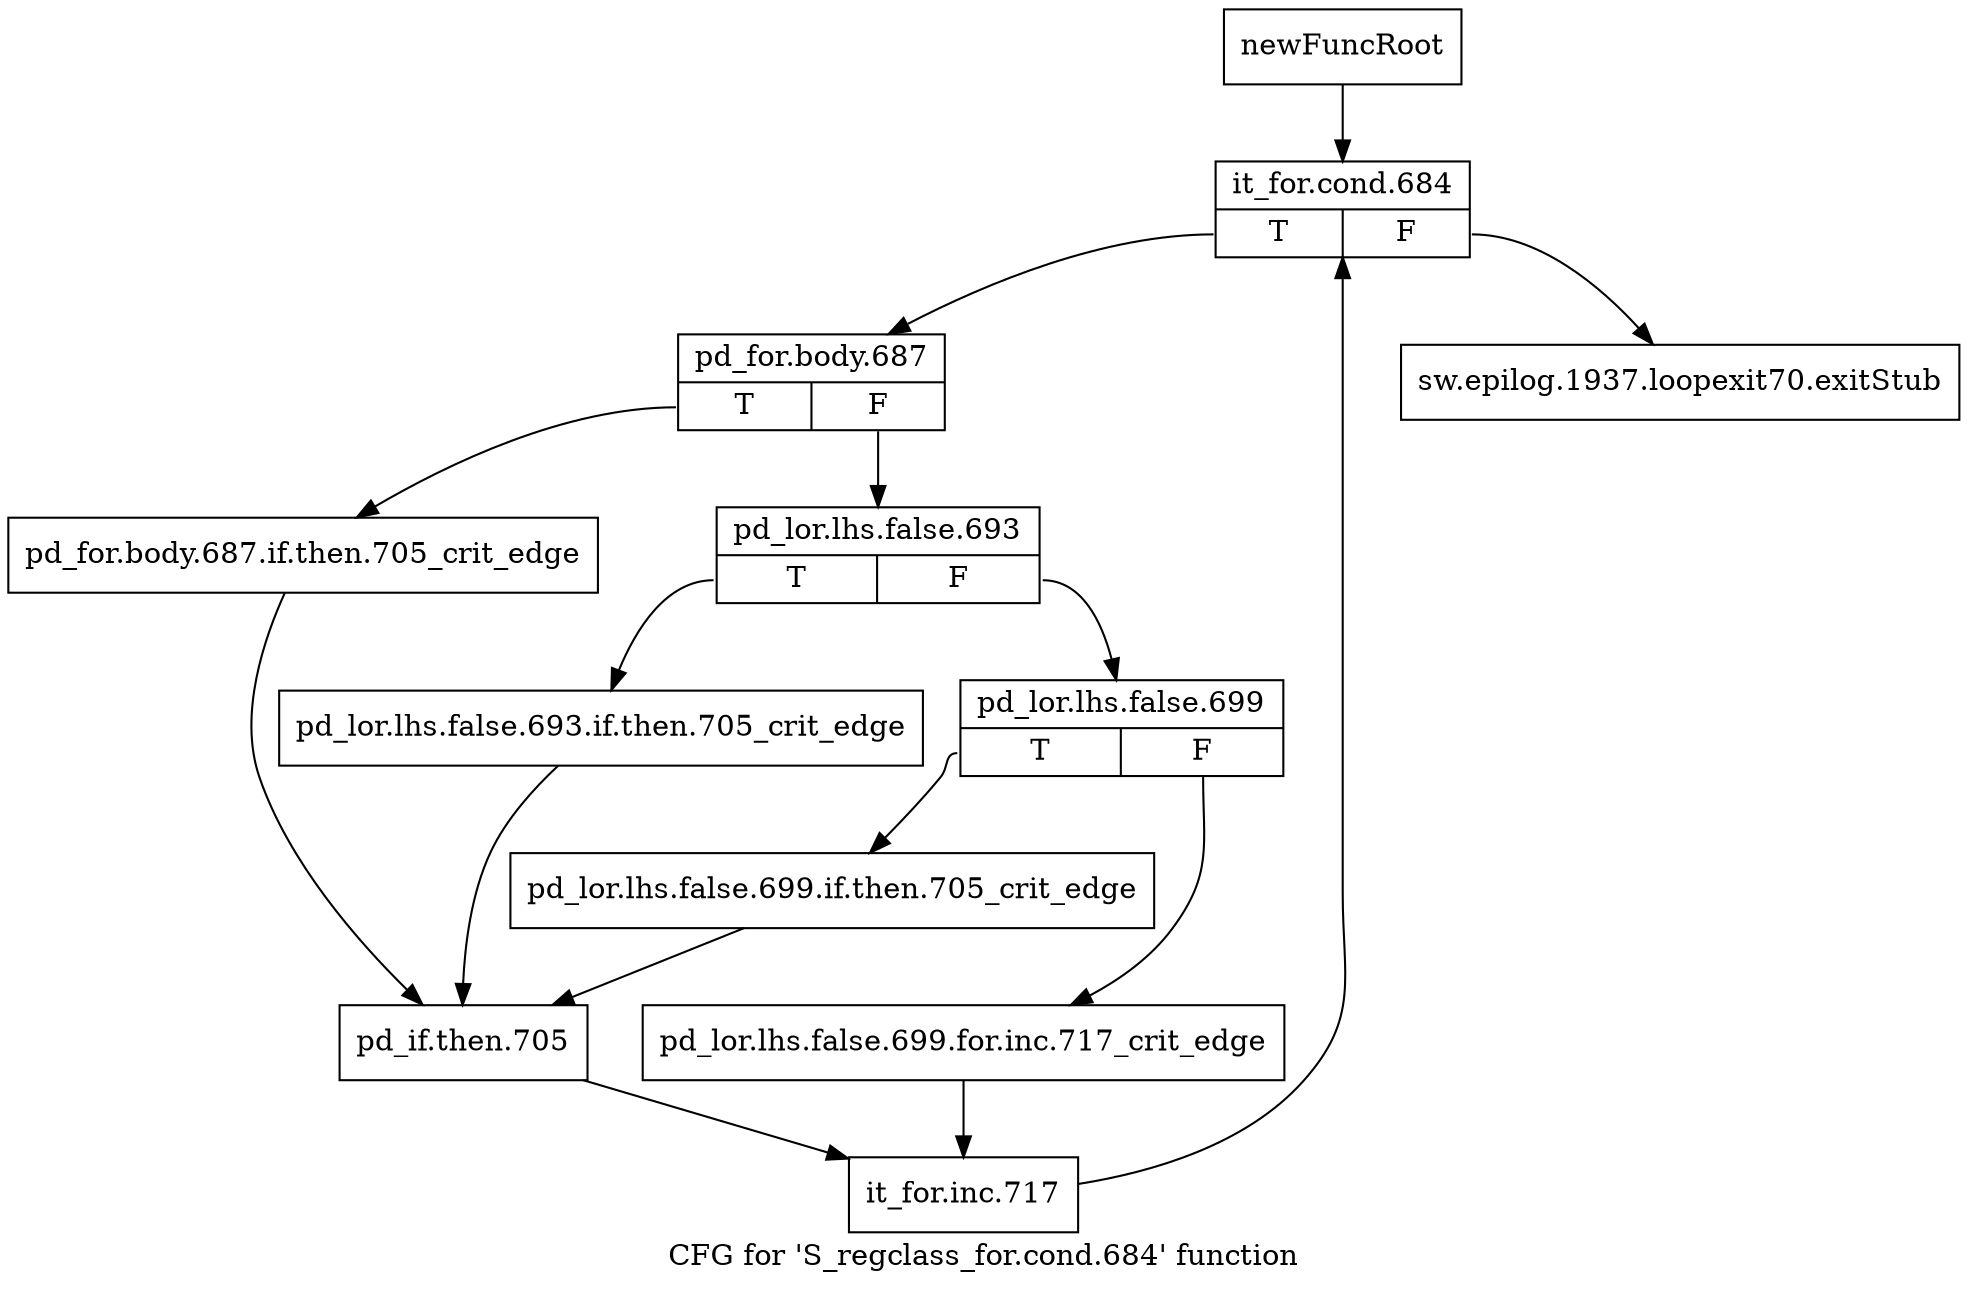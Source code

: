 digraph "CFG for 'S_regclass_for.cond.684' function" {
	label="CFG for 'S_regclass_for.cond.684' function";

	Node0x52108c0 [shape=record,label="{newFuncRoot}"];
	Node0x52108c0 -> Node0x5210960;
	Node0x5210910 [shape=record,label="{sw.epilog.1937.loopexit70.exitStub}"];
	Node0x5210960 [shape=record,label="{it_for.cond.684|{<s0>T|<s1>F}}"];
	Node0x5210960:s0 -> Node0x52109b0;
	Node0x5210960:s1 -> Node0x5210910;
	Node0x52109b0 [shape=record,label="{pd_for.body.687|{<s0>T|<s1>F}}"];
	Node0x52109b0:s0 -> Node0x5210b90;
	Node0x52109b0:s1 -> Node0x5210a00;
	Node0x5210a00 [shape=record,label="{pd_lor.lhs.false.693|{<s0>T|<s1>F}}"];
	Node0x5210a00:s0 -> Node0x5210b40;
	Node0x5210a00:s1 -> Node0x5210a50;
	Node0x5210a50 [shape=record,label="{pd_lor.lhs.false.699|{<s0>T|<s1>F}}"];
	Node0x5210a50:s0 -> Node0x5210af0;
	Node0x5210a50:s1 -> Node0x5210aa0;
	Node0x5210aa0 [shape=record,label="{pd_lor.lhs.false.699.for.inc.717_crit_edge}"];
	Node0x5210aa0 -> Node0x5210c30;
	Node0x5210af0 [shape=record,label="{pd_lor.lhs.false.699.if.then.705_crit_edge}"];
	Node0x5210af0 -> Node0x5210be0;
	Node0x5210b40 [shape=record,label="{pd_lor.lhs.false.693.if.then.705_crit_edge}"];
	Node0x5210b40 -> Node0x5210be0;
	Node0x5210b90 [shape=record,label="{pd_for.body.687.if.then.705_crit_edge}"];
	Node0x5210b90 -> Node0x5210be0;
	Node0x5210be0 [shape=record,label="{pd_if.then.705}"];
	Node0x5210be0 -> Node0x5210c30;
	Node0x5210c30 [shape=record,label="{it_for.inc.717}"];
	Node0x5210c30 -> Node0x5210960;
}
